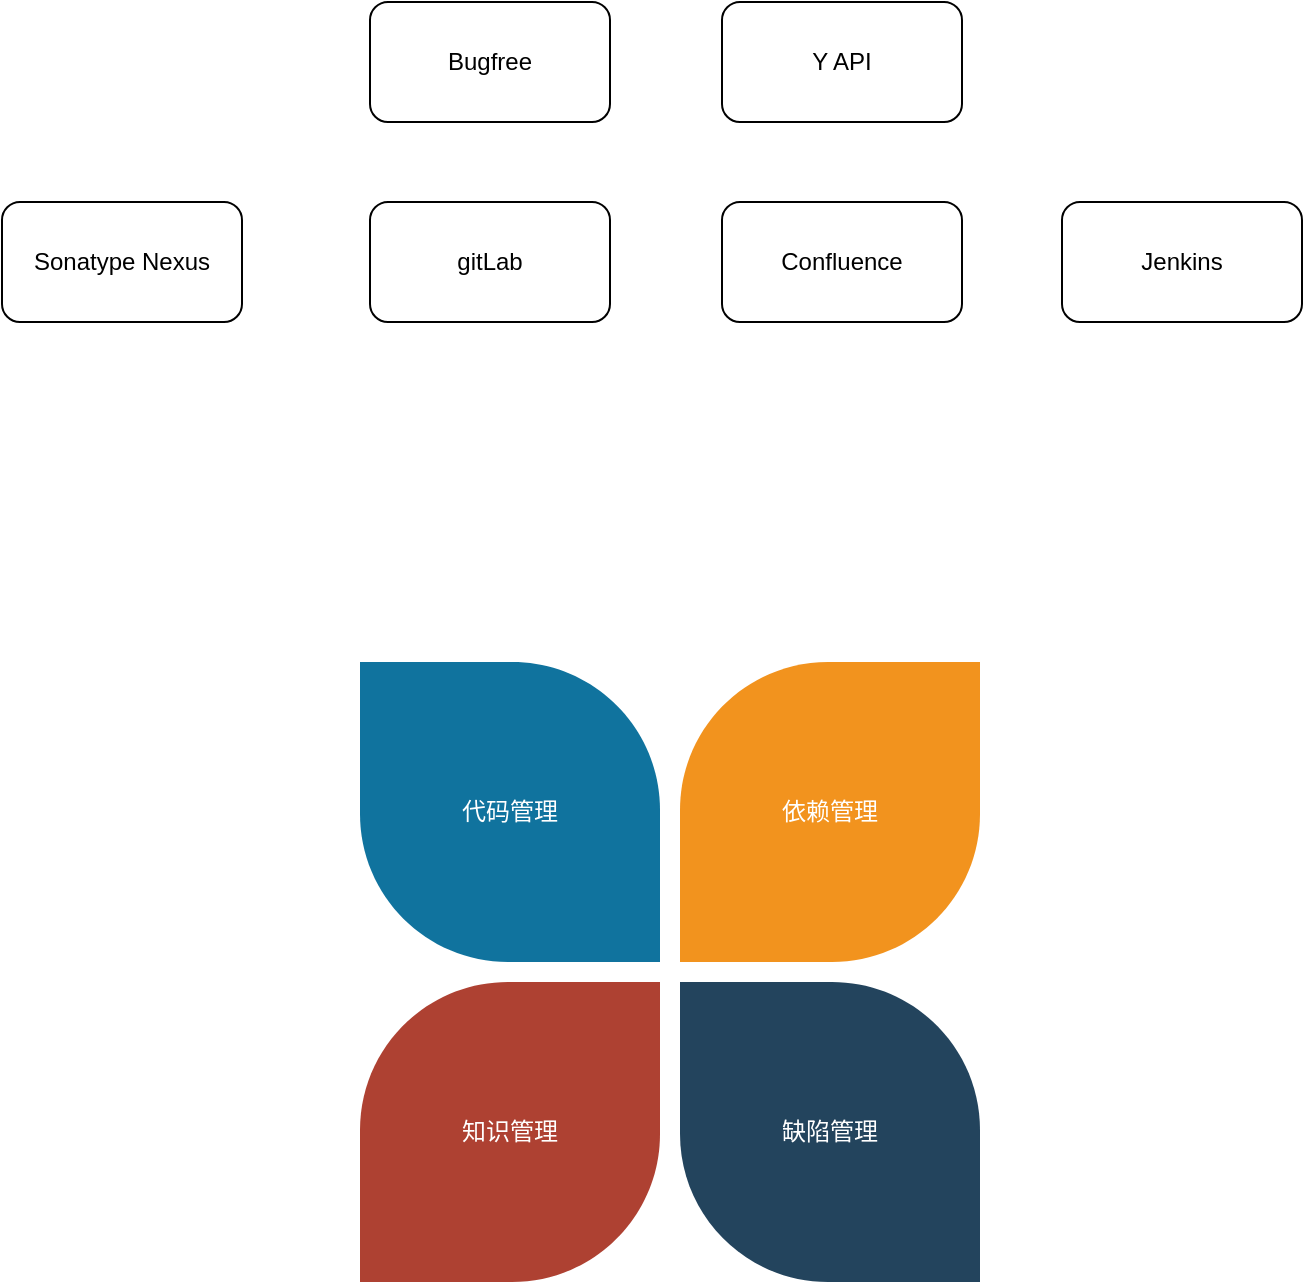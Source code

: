 <mxfile version="14.8.0" type="github">
  <diagram id="TPtY_-Mx4_MzcNfdoA1z" name="Page-1">
    <mxGraphModel dx="1422" dy="762" grid="1" gridSize="10" guides="1" tooltips="1" connect="1" arrows="1" fold="1" page="1" pageScale="1" pageWidth="827" pageHeight="1169" math="0" shadow="0">
      <root>
        <mxCell id="0" />
        <mxCell id="1" parent="0" />
        <mxCell id="AmrxVHwH7PWrsq-ylOWu-1" value="Sonatype Nexus" style="rounded=1;whiteSpace=wrap;html=1;" vertex="1" parent="1">
          <mxGeometry x="80" y="310" width="120" height="60" as="geometry" />
        </mxCell>
        <mxCell id="AmrxVHwH7PWrsq-ylOWu-2" value="gitLab" style="rounded=1;whiteSpace=wrap;html=1;" vertex="1" parent="1">
          <mxGeometry x="264" y="310" width="120" height="60" as="geometry" />
        </mxCell>
        <mxCell id="AmrxVHwH7PWrsq-ylOWu-3" value="Confluence" style="rounded=1;whiteSpace=wrap;html=1;" vertex="1" parent="1">
          <mxGeometry x="440" y="310" width="120" height="60" as="geometry" />
        </mxCell>
        <mxCell id="AmrxVHwH7PWrsq-ylOWu-4" value="Jenkins" style="rounded=1;whiteSpace=wrap;html=1;" vertex="1" parent="1">
          <mxGeometry x="610" y="310" width="120" height="60" as="geometry" />
        </mxCell>
        <mxCell id="AmrxVHwH7PWrsq-ylOWu-5" value="Bugfree" style="rounded=1;whiteSpace=wrap;html=1;" vertex="1" parent="1">
          <mxGeometry x="264" y="210" width="120" height="60" as="geometry" />
        </mxCell>
        <mxCell id="AmrxVHwH7PWrsq-ylOWu-6" value="Y API" style="rounded=1;whiteSpace=wrap;html=1;" vertex="1" parent="1">
          <mxGeometry x="440" y="210" width="120" height="60" as="geometry" />
        </mxCell>
        <mxCell id="AmrxVHwH7PWrsq-ylOWu-18" value="代码管理" style="shape=mxgraph.basic.diag_round_rect;dx=37;flipH=1;html=1;fillColor=#10739E;strokeColor=none;shadow=0;fontSize=12;fontColor=#FFFFFF;align=center;fontStyle=0;whiteSpace=wrap;strokeWidth=8;" vertex="1" parent="1">
          <mxGeometry x="259" y="540" width="150" height="150" as="geometry" />
        </mxCell>
        <mxCell id="AmrxVHwH7PWrsq-ylOWu-19" value="依赖管理" style="shape=mxgraph.basic.diag_round_rect;dx=37;html=1;fillColor=#F2931E;strokeColor=none;shadow=0;fontSize=12;fontColor=#FFFFFF;align=center;fontStyle=0;whiteSpace=wrap;strokeWidth=8;" vertex="1" parent="1">
          <mxGeometry x="419" y="540" width="150" height="150" as="geometry" />
        </mxCell>
        <mxCell id="AmrxVHwH7PWrsq-ylOWu-20" value="知识管理" style="shape=mxgraph.basic.diag_round_rect;dx=37;flipH=1;flipV=1;html=1;fillColor=#AE4132;strokeColor=none;shadow=0;fontSize=12;fontColor=#FFFFFF;align=center;fontStyle=0;whiteSpace=wrap;strokeWidth=8;" vertex="1" parent="1">
          <mxGeometry x="259" y="700" width="150" height="150" as="geometry" />
        </mxCell>
        <mxCell id="AmrxVHwH7PWrsq-ylOWu-21" value="缺陷管理" style="shape=mxgraph.basic.diag_round_rect;dx=37;flipV=1;html=1;fillColor=#23445D;strokeColor=none;shadow=0;fontSize=12;fontColor=#FFFFFF;align=center;fontStyle=0;whiteSpace=wrap;strokeWidth=8;" vertex="1" parent="1">
          <mxGeometry x="419" y="700" width="150" height="150" as="geometry" />
        </mxCell>
      </root>
    </mxGraphModel>
  </diagram>
</mxfile>
